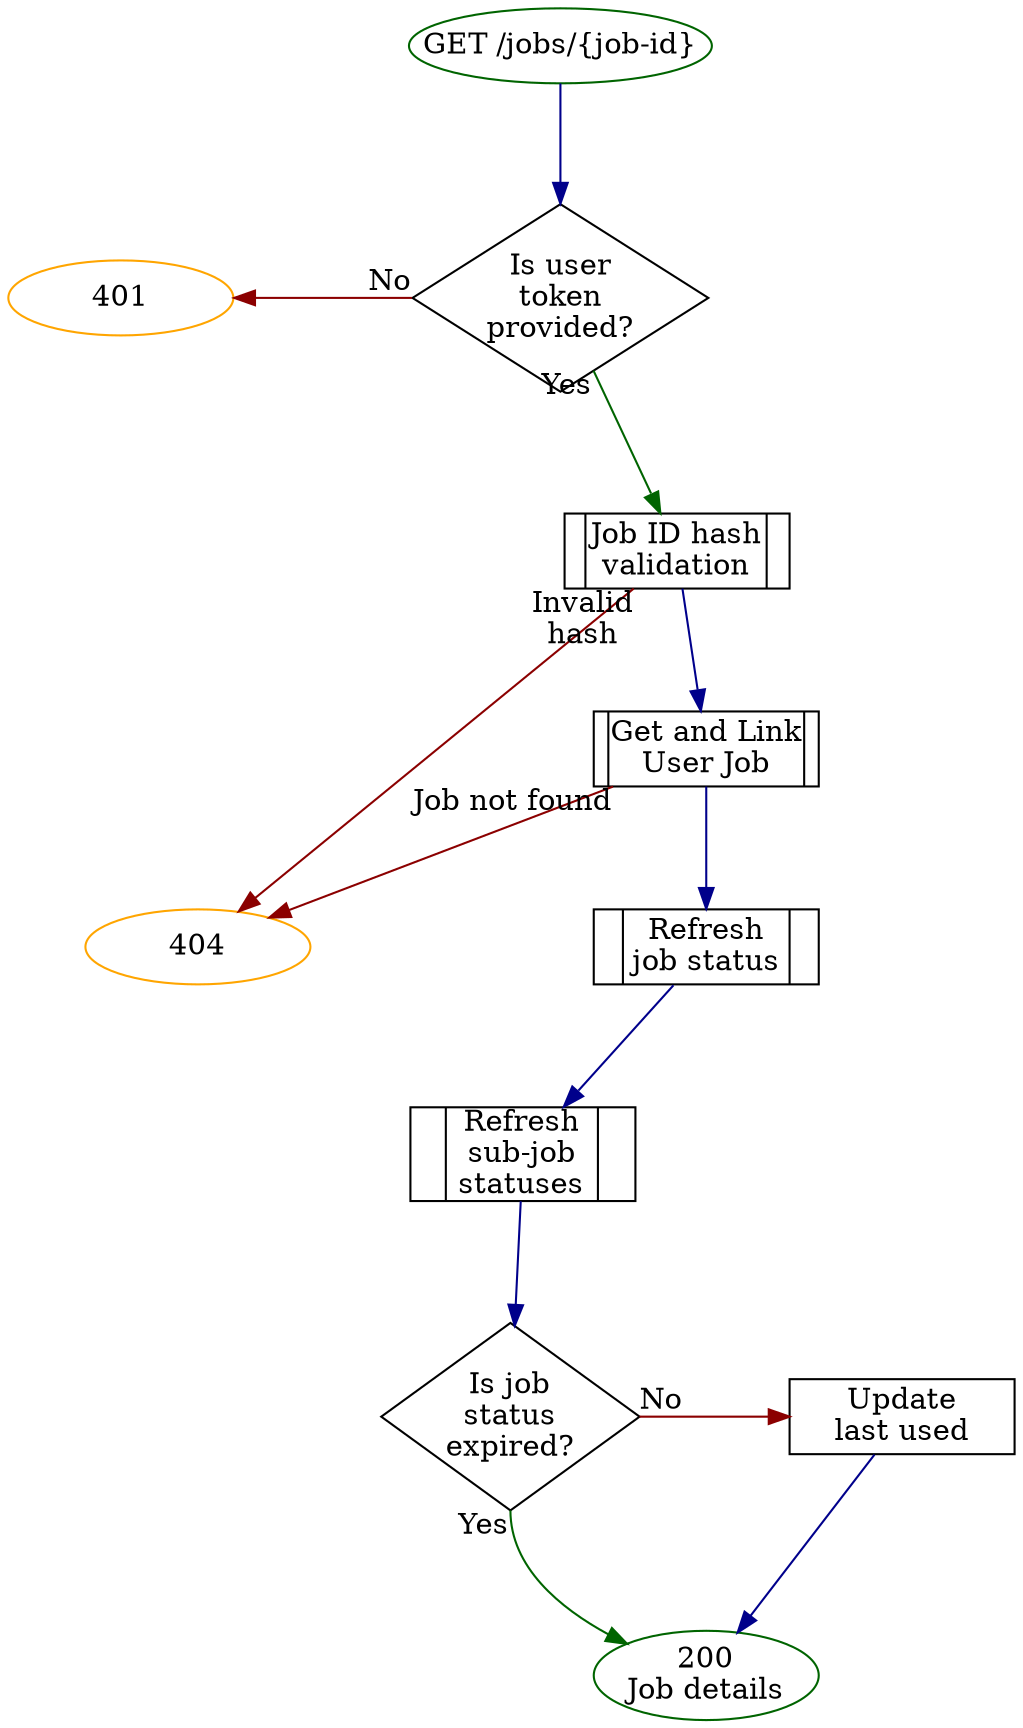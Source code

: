 digraph {
  graph [nodesep=1, ranksep=0.8]
  node  [margin=0, shape=rect, width=1.5]
  edge  [color=darkblue]

  //
  // Nodes
  //

  // Response Codes
  401 [shape=oval, color=orange]
  404 [shape=oval, color=orange]
  200 [label="200\nJob details", shape=oval, color=darkgreen]

  Start               [label="GET /jobs/{job-id}", shape=oval, color=darkgreen]
  IsUserTokenProvided [label="Is user\ntoken\nprovided?", shape=diamond]
  ValidateJobID       [label="|Job ID hash\nvalidation|", shape=record]
  GetAndLinkUserJob   [label="|Get and Link\nUser Job|", shape=record]
  RefreshJobStatus    [label="|Refresh\njob status|", shape=record]
  RefreshSubJobStatus [label="|Refresh\nsub-job\nstatuses|", shape=record]
  IsJobStillCached    [label="Is job\nstatus\nexpired?", shape=diamond]
  UpdateLastUsed      [label="Update\nlast used"]


  //
  // Edges
  //

  Start               -> IsUserTokenProvided

  IsUserTokenProvided -> ValidateJobID       [taillabel="Yes", color=darkgreen]
  401                 -> IsUserTokenProvided [headlabel="No", color=darkred, dir=back]

  ValidateJobID       -> GetAndLinkUserJob
  ValidateJobID       -> 404                 [taillabel="Invalid\nhash", color=darkred, constraint=false]

  GetAndLinkUserJob   -> RefreshJobStatus
  GetAndLinkUserJob   -> 404                 [taillabel="Job not found", color=darkred]

  RefreshJobStatus    -> RefreshSubJobStatus

  RefreshSubJobStatus -> IsJobStillCached

  IsJobStillCached:e  -> UpdateLastUsed:w      [taillabel="No", color=darkred]
  IsJobStillCached:s  -> 200                 [taillabel="Yes", color=darkgreen]
  UpdateLastUsed      -> 200


  //
  // Formatting
  //
  {
    rank=same
    IsUserTokenProvided
    401
  }


  {
    rank=same
    IsJobStillCached
    UpdateLastUsed
  }

  {
    edge [style=invis]
    401 -> 404
    RefreshJobStatus -> UpdateLastUsed
  }
}